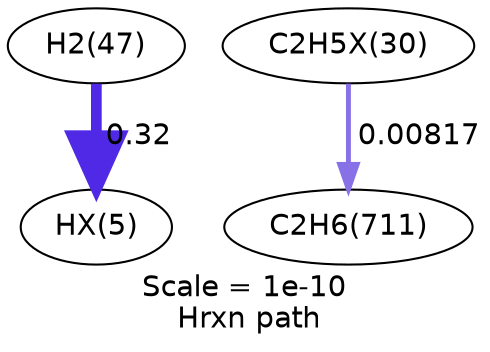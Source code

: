 digraph reaction_paths {
center=1;
s11 -> s51[fontname="Helvetica", style="setlinewidth(5.14)", arrowsize=2.57, color="0.7, 0.82, 0.9"
, label=" 0.32"];
s55 -> s22[fontname="Helvetica", style="setlinewidth(2.37)", arrowsize=1.19, color="0.7, 0.508, 0.9"
, label=" 0.00817"];
s11 [ fontname="Helvetica", label="H2(47)"];
s22 [ fontname="Helvetica", label="C2H6(711)"];
s51 [ fontname="Helvetica", label="HX(5)"];
s55 [ fontname="Helvetica", label="C2H5X(30)"];
 label = "Scale = 1e-10\l Hrxn path";
 fontname = "Helvetica";
}
